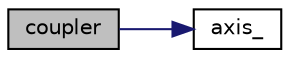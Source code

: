 digraph "coupler"
{
  bgcolor="transparent";
  edge [fontname="Helvetica",fontsize="10",labelfontname="Helvetica",labelfontsize="10"];
  node [fontname="Helvetica",fontsize="10",shape=record];
  rankdir="LR";
  Node1 [label="coupler",height=0.2,width=0.4,color="black", fillcolor="grey75", style="filled" fontcolor="black"];
  Node1 -> Node2 [color="midnightblue",fontsize="10",style="solid",fontname="Helvetica"];
  Node2 [label="axis_",height=0.2,width=0.4,color="black",URL="$cylindricalInletVelocityFvPatchVectorField_8C.html#a2a829020d091e61687324780ca13b3d2"];
}
